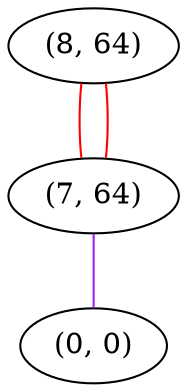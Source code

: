 graph "" {
"(8, 64)";
"(7, 64)";
"(0, 0)";
"(8, 64)" -- "(7, 64)"  [color=red, key=0, weight=1];
"(8, 64)" -- "(7, 64)"  [color=red, key=1, weight=1];
"(7, 64)" -- "(0, 0)"  [color=purple, key=0, weight=4];
}
